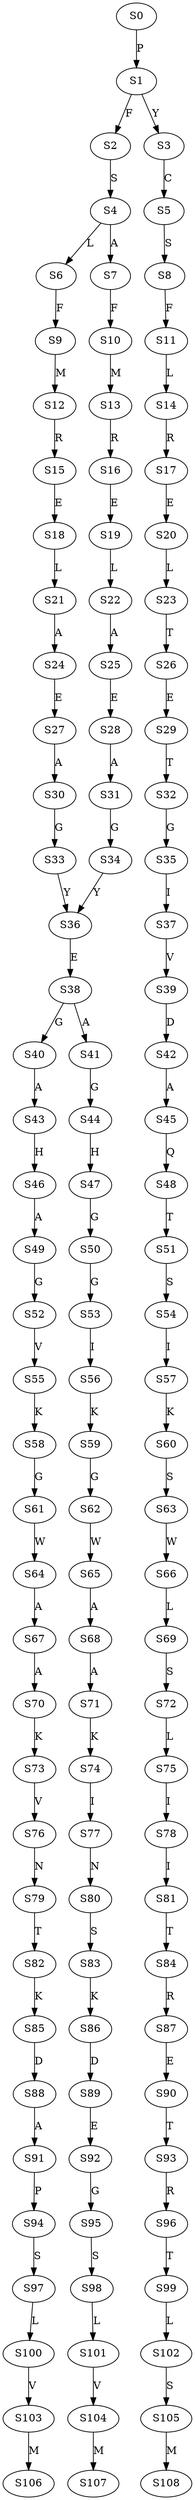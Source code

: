 strict digraph  {
	S0 -> S1 [ label = P ];
	S1 -> S2 [ label = F ];
	S1 -> S3 [ label = Y ];
	S2 -> S4 [ label = S ];
	S3 -> S5 [ label = C ];
	S4 -> S6 [ label = L ];
	S4 -> S7 [ label = A ];
	S5 -> S8 [ label = S ];
	S6 -> S9 [ label = F ];
	S7 -> S10 [ label = F ];
	S8 -> S11 [ label = F ];
	S9 -> S12 [ label = M ];
	S10 -> S13 [ label = M ];
	S11 -> S14 [ label = L ];
	S12 -> S15 [ label = R ];
	S13 -> S16 [ label = R ];
	S14 -> S17 [ label = R ];
	S15 -> S18 [ label = E ];
	S16 -> S19 [ label = E ];
	S17 -> S20 [ label = E ];
	S18 -> S21 [ label = L ];
	S19 -> S22 [ label = L ];
	S20 -> S23 [ label = L ];
	S21 -> S24 [ label = A ];
	S22 -> S25 [ label = A ];
	S23 -> S26 [ label = T ];
	S24 -> S27 [ label = E ];
	S25 -> S28 [ label = E ];
	S26 -> S29 [ label = E ];
	S27 -> S30 [ label = A ];
	S28 -> S31 [ label = A ];
	S29 -> S32 [ label = T ];
	S30 -> S33 [ label = G ];
	S31 -> S34 [ label = G ];
	S32 -> S35 [ label = G ];
	S33 -> S36 [ label = Y ];
	S34 -> S36 [ label = Y ];
	S35 -> S37 [ label = I ];
	S36 -> S38 [ label = E ];
	S37 -> S39 [ label = V ];
	S38 -> S40 [ label = G ];
	S38 -> S41 [ label = A ];
	S39 -> S42 [ label = D ];
	S40 -> S43 [ label = A ];
	S41 -> S44 [ label = G ];
	S42 -> S45 [ label = A ];
	S43 -> S46 [ label = H ];
	S44 -> S47 [ label = H ];
	S45 -> S48 [ label = Q ];
	S46 -> S49 [ label = A ];
	S47 -> S50 [ label = G ];
	S48 -> S51 [ label = T ];
	S49 -> S52 [ label = G ];
	S50 -> S53 [ label = G ];
	S51 -> S54 [ label = S ];
	S52 -> S55 [ label = V ];
	S53 -> S56 [ label = I ];
	S54 -> S57 [ label = I ];
	S55 -> S58 [ label = K ];
	S56 -> S59 [ label = K ];
	S57 -> S60 [ label = K ];
	S58 -> S61 [ label = G ];
	S59 -> S62 [ label = G ];
	S60 -> S63 [ label = S ];
	S61 -> S64 [ label = W ];
	S62 -> S65 [ label = W ];
	S63 -> S66 [ label = W ];
	S64 -> S67 [ label = A ];
	S65 -> S68 [ label = A ];
	S66 -> S69 [ label = L ];
	S67 -> S70 [ label = A ];
	S68 -> S71 [ label = A ];
	S69 -> S72 [ label = S ];
	S70 -> S73 [ label = K ];
	S71 -> S74 [ label = K ];
	S72 -> S75 [ label = L ];
	S73 -> S76 [ label = V ];
	S74 -> S77 [ label = I ];
	S75 -> S78 [ label = I ];
	S76 -> S79 [ label = N ];
	S77 -> S80 [ label = N ];
	S78 -> S81 [ label = I ];
	S79 -> S82 [ label = T ];
	S80 -> S83 [ label = S ];
	S81 -> S84 [ label = T ];
	S82 -> S85 [ label = K ];
	S83 -> S86 [ label = K ];
	S84 -> S87 [ label = R ];
	S85 -> S88 [ label = D ];
	S86 -> S89 [ label = D ];
	S87 -> S90 [ label = E ];
	S88 -> S91 [ label = A ];
	S89 -> S92 [ label = E ];
	S90 -> S93 [ label = T ];
	S91 -> S94 [ label = P ];
	S92 -> S95 [ label = G ];
	S93 -> S96 [ label = R ];
	S94 -> S97 [ label = S ];
	S95 -> S98 [ label = S ];
	S96 -> S99 [ label = T ];
	S97 -> S100 [ label = L ];
	S98 -> S101 [ label = L ];
	S99 -> S102 [ label = L ];
	S100 -> S103 [ label = V ];
	S101 -> S104 [ label = V ];
	S102 -> S105 [ label = S ];
	S103 -> S106 [ label = M ];
	S104 -> S107 [ label = M ];
	S105 -> S108 [ label = M ];
}
